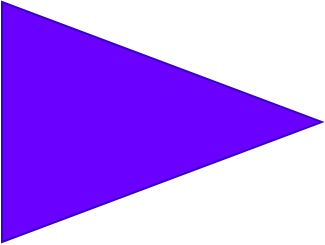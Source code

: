 <mxfile>
    <diagram id="mwrkRC2nmBv3ii7zUFkt" name="Page-1">
        <mxGraphModel dx="746" dy="391" grid="1" gridSize="10" guides="1" tooltips="1" connect="1" arrows="1" fold="1" page="1" pageScale="1" pageWidth="850" pageHeight="1100" math="0" shadow="0">
            <root>
                <mxCell id="0"/>
                <mxCell id="1" parent="0"/>
                <mxCell id="2" value="" style="triangle;whiteSpace=wrap;html=1;fillColor=#6a00ff;fontColor=#ffffff;strokeColor=#3700CC;" vertex="1" parent="1">
                    <mxGeometry x="280" y="140" width="160" height="120" as="geometry"/>
                </mxCell>
            </root>
        </mxGraphModel>
    </diagram>
</mxfile>